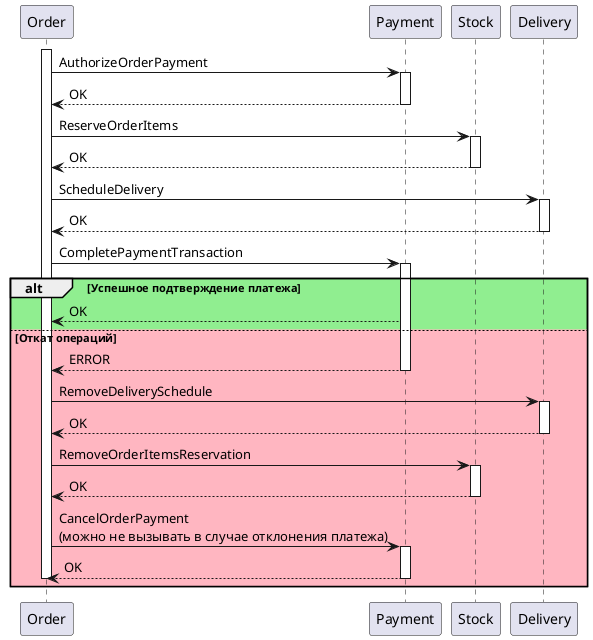 @startuml

activate Order

Order -> Payment: AuthorizeOrderPayment
activate Payment

Order <-- Payment: OK
deactivate Payment

Order -> Stock: ReserveOrderItems
activate Stock

Order <-- Stock: OK
deactivate Stock

Order -> Delivery: ScheduleDelivery
activate Delivery

Order <-- Delivery: OK
deactivate Delivery

Order -> Payment: CompletePaymentTransaction
activate Payment

alt #lightgreen Успешное подтверждение платежа

Order <-- Payment: OK

else #lightpink Откат операций

Order <-- Payment: ERROR
deactivate Payment

Order -> Delivery: RemoveDeliverySchedule
activate Delivery

Order <-- Delivery: OK
deactivate Delivery

Order -> Stock: RemoveOrderItemsReservation
activate Stock

Order <-- Stock: OK
deactivate Stock

Order -> Payment: CancelOrderPayment\n(можно не вызывать в случае отклонения платежа)
activate Payment

Order <-- Payment: OK
deactivate Payment
deactivate Order

end

@enduml